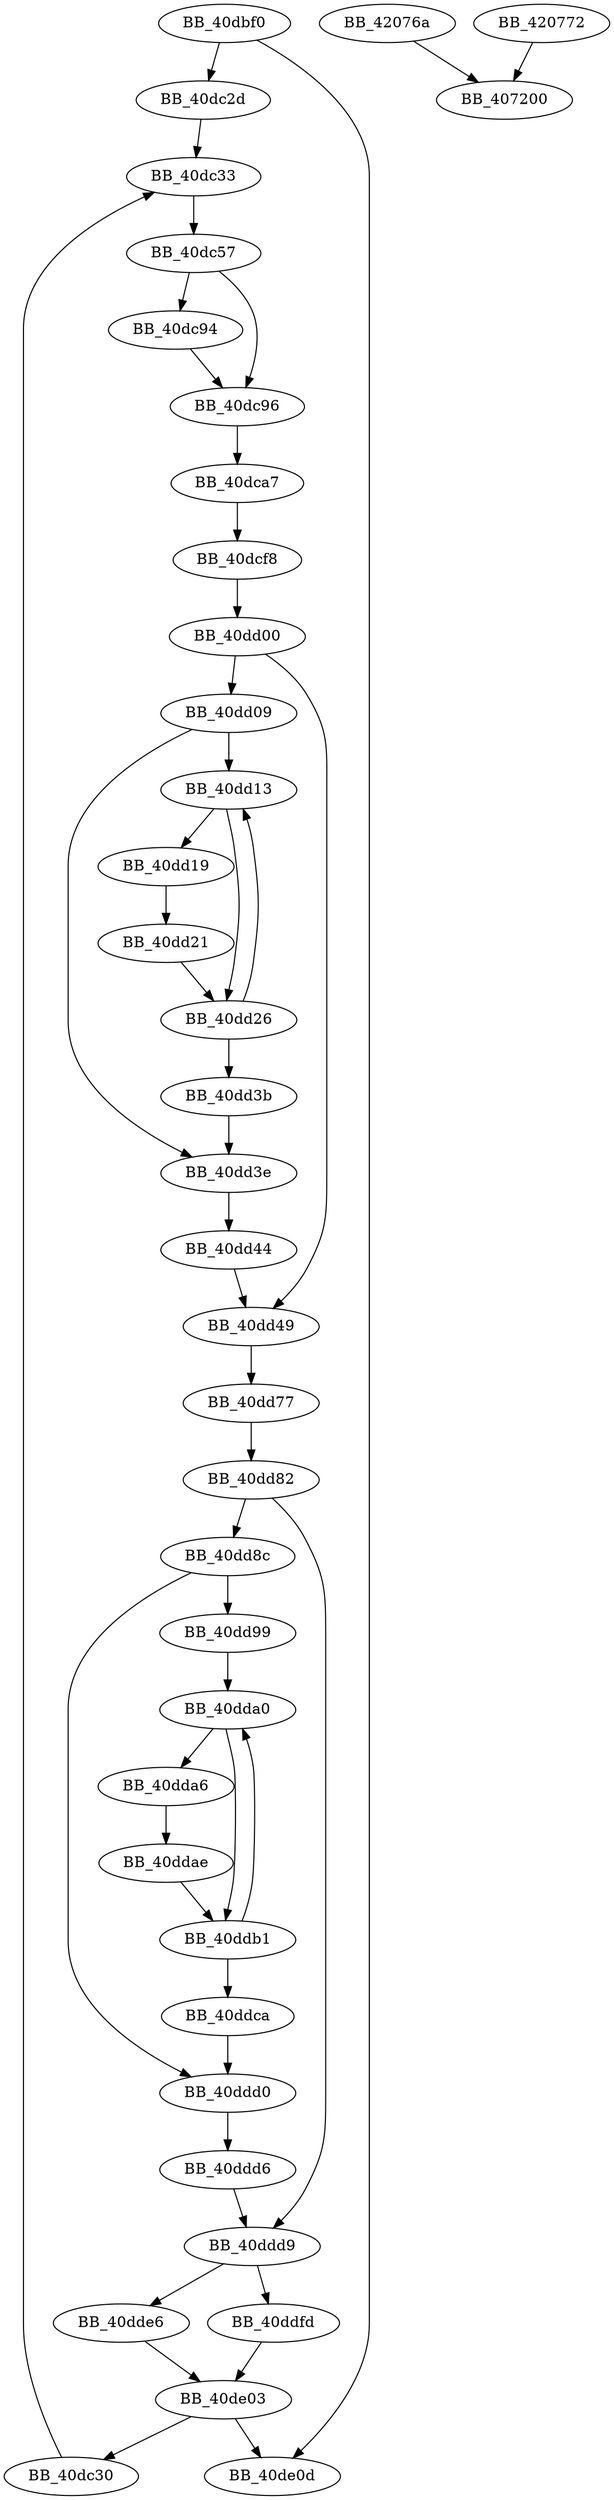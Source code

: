 DiGraph sub_40DBF0{
BB_40dbf0->BB_40dc2d
BB_40dbf0->BB_40de0d
BB_40dc2d->BB_40dc33
BB_40dc30->BB_40dc33
BB_40dc33->BB_40dc57
BB_40dc57->BB_40dc94
BB_40dc57->BB_40dc96
BB_40dc94->BB_40dc96
BB_40dc96->BB_40dca7
BB_40dca7->BB_40dcf8
BB_40dcf8->BB_40dd00
BB_40dd00->BB_40dd09
BB_40dd00->BB_40dd49
BB_40dd09->BB_40dd13
BB_40dd09->BB_40dd3e
BB_40dd13->BB_40dd19
BB_40dd13->BB_40dd26
BB_40dd19->BB_40dd21
BB_40dd21->BB_40dd26
BB_40dd26->BB_40dd13
BB_40dd26->BB_40dd3b
BB_40dd3b->BB_40dd3e
BB_40dd3e->BB_40dd44
BB_40dd44->BB_40dd49
BB_40dd49->BB_40dd77
BB_40dd77->BB_40dd82
BB_40dd82->BB_40dd8c
BB_40dd82->BB_40ddd9
BB_40dd8c->BB_40dd99
BB_40dd8c->BB_40ddd0
BB_40dd99->BB_40dda0
BB_40dda0->BB_40dda6
BB_40dda0->BB_40ddb1
BB_40dda6->BB_40ddae
BB_40ddae->BB_40ddb1
BB_40ddb1->BB_40dda0
BB_40ddb1->BB_40ddca
BB_40ddca->BB_40ddd0
BB_40ddd0->BB_40ddd6
BB_40ddd6->BB_40ddd9
BB_40ddd9->BB_40dde6
BB_40ddd9->BB_40ddfd
BB_40dde6->BB_40de03
BB_40ddfd->BB_40de03
BB_40de03->BB_40dc30
BB_40de03->BB_40de0d
BB_42076a->BB_407200
BB_420772->BB_407200
}
